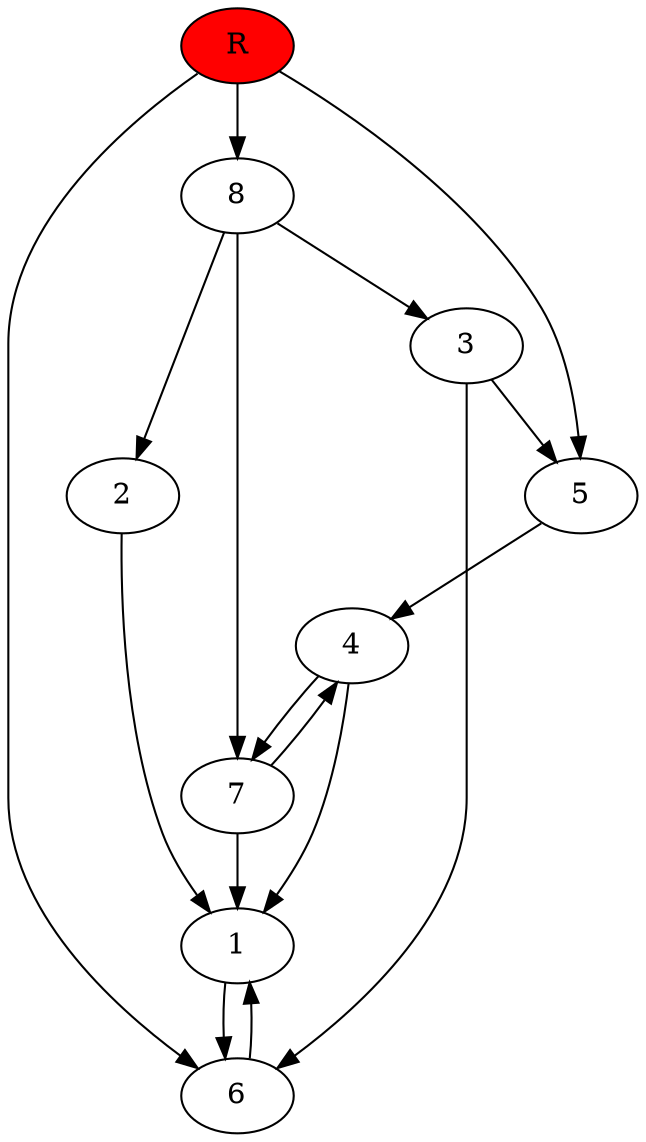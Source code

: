 digraph prb17470 {
	1
	2
	3
	4
	5
	6
	7
	8
	R [fillcolor="#ff0000" style=filled]
	1 -> 6
	2 -> 1
	3 -> 5
	3 -> 6
	4 -> 1
	4 -> 7
	5 -> 4
	6 -> 1
	7 -> 1
	7 -> 4
	8 -> 2
	8 -> 3
	8 -> 7
	R -> 5
	R -> 6
	R -> 8
}
